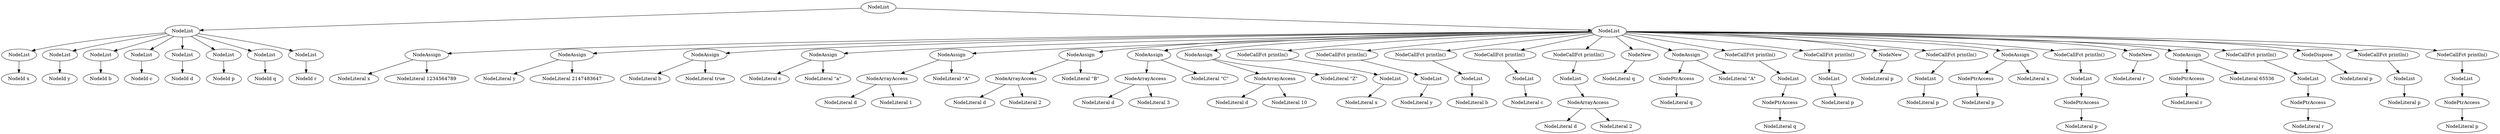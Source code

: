 digraph Stree {
node_112 [shape="ellipse", label="NodeList"];
node_2 [shape="ellipse", label="NodeList"];
node_0 [shape="ellipse", label="NodeList"];
node_1 [shape="ellipse", label="NodeId x"];
node_0 -> node_1;
node_2 -> node_0;
node_3 [shape="ellipse", label="NodeList"];
node_4 [shape="ellipse", label="NodeId y"];
node_3 -> node_4;
node_2 -> node_3;
node_5 [shape="ellipse", label="NodeList"];
node_6 [shape="ellipse", label="NodeId b"];
node_5 -> node_6;
node_2 -> node_5;
node_7 [shape="ellipse", label="NodeList"];
node_8 [shape="ellipse", label="NodeId c"];
node_7 -> node_8;
node_2 -> node_7;
node_9 [shape="ellipse", label="NodeList"];
node_10 [shape="ellipse", label="NodeId d"];
node_9 -> node_10;
node_2 -> node_9;
node_11 [shape="ellipse", label="NodeList"];
node_12 [shape="ellipse", label="NodeId p"];
node_11 -> node_12;
node_2 -> node_11;
node_13 [shape="ellipse", label="NodeList"];
node_14 [shape="ellipse", label="NodeId q"];
node_13 -> node_14;
node_2 -> node_13;
node_15 [shape="ellipse", label="NodeList"];
node_16 [shape="ellipse", label="NodeId r"];
node_15 -> node_16;
node_2 -> node_15;
node_112 -> node_2;
node_20 [shape="ellipse", label="NodeList"];
node_19 [shape="ellipse", label="NodeAssign"];
node_17 [shape="ellipse", label="NodeLiteral x"];
node_19 -> node_17;
node_18 [shape="ellipse", label="NodeLiteral 1234564789"];
node_19 -> node_18;
node_20 -> node_19;
node_23 [shape="ellipse", label="NodeAssign"];
node_21 [shape="ellipse", label="NodeLiteral y"];
node_23 -> node_21;
node_22 [shape="ellipse", label="NodeLiteral 2147483647"];
node_23 -> node_22;
node_20 -> node_23;
node_26 [shape="ellipse", label="NodeAssign"];
node_24 [shape="ellipse", label="NodeLiteral b"];
node_26 -> node_24;
node_25 [shape="ellipse", label="NodeLiteral true"];
node_26 -> node_25;
node_20 -> node_26;
node_29 [shape="ellipse", label="NodeAssign"];
node_27 [shape="ellipse", label="NodeLiteral c"];
node_29 -> node_27;
node_28 [shape="ellipse", label="NodeLiteral \"a\""];
node_29 -> node_28;
node_20 -> node_29;
node_34 [shape="ellipse", label="NodeAssign"];
node_32 [shape="ellipse", label="NodeArrayAccess"];
node_30 [shape="ellipse", label="NodeLiteral d"];
node_32 -> node_30;
node_31 [shape="ellipse", label="NodeLiteral 1"];
node_32 -> node_31;
node_34 -> node_32;
node_33 [shape="ellipse", label="NodeLiteral \"A\""];
node_34 -> node_33;
node_20 -> node_34;
node_39 [shape="ellipse", label="NodeAssign"];
node_37 [shape="ellipse", label="NodeArrayAccess"];
node_35 [shape="ellipse", label="NodeLiteral d"];
node_37 -> node_35;
node_36 [shape="ellipse", label="NodeLiteral 2"];
node_37 -> node_36;
node_39 -> node_37;
node_38 [shape="ellipse", label="NodeLiteral \"B\""];
node_39 -> node_38;
node_20 -> node_39;
node_44 [shape="ellipse", label="NodeAssign"];
node_42 [shape="ellipse", label="NodeArrayAccess"];
node_40 [shape="ellipse", label="NodeLiteral d"];
node_42 -> node_40;
node_41 [shape="ellipse", label="NodeLiteral 3"];
node_42 -> node_41;
node_44 -> node_42;
node_43 [shape="ellipse", label="NodeLiteral \"C\""];
node_44 -> node_43;
node_20 -> node_44;
node_49 [shape="ellipse", label="NodeAssign"];
node_47 [shape="ellipse", label="NodeArrayAccess"];
node_45 [shape="ellipse", label="NodeLiteral d"];
node_47 -> node_45;
node_46 [shape="ellipse", label="NodeLiteral 10"];
node_47 -> node_46;
node_49 -> node_47;
node_48 [shape="ellipse", label="NodeLiteral \"Z\""];
node_49 -> node_48;
node_20 -> node_49;
node_52 [shape="ellipse", label="NodeCallFct println()"];
node_51 [shape="ellipse", label="NodeList"];
node_50 [shape="ellipse", label="NodeLiteral x"];
node_51 -> node_50;
node_52 -> node_51;
node_20 -> node_52;
node_55 [shape="ellipse", label="NodeCallFct println()"];
node_54 [shape="ellipse", label="NodeList"];
node_53 [shape="ellipse", label="NodeLiteral y"];
node_54 -> node_53;
node_55 -> node_54;
node_20 -> node_55;
node_58 [shape="ellipse", label="NodeCallFct println()"];
node_57 [shape="ellipse", label="NodeList"];
node_56 [shape="ellipse", label="NodeLiteral b"];
node_57 -> node_56;
node_58 -> node_57;
node_20 -> node_58;
node_61 [shape="ellipse", label="NodeCallFct println()"];
node_60 [shape="ellipse", label="NodeList"];
node_59 [shape="ellipse", label="NodeLiteral c"];
node_60 -> node_59;
node_61 -> node_60;
node_20 -> node_61;
node_66 [shape="ellipse", label="NodeCallFct println()"];
node_65 [shape="ellipse", label="NodeList"];
node_64 [shape="ellipse", label="NodeArrayAccess"];
node_62 [shape="ellipse", label="NodeLiteral d"];
node_64 -> node_62;
node_63 [shape="ellipse", label="NodeLiteral 2"];
node_64 -> node_63;
node_65 -> node_64;
node_66 -> node_65;
node_20 -> node_66;
node_68 [shape="ellipse", label="NodeNew"];
node_67 [shape="ellipse", label="NodeLiteral q"];
node_68 -> node_67;
node_20 -> node_68;
node_72 [shape="ellipse", label="NodeAssign"];
node_70 [shape="ellipse", label="NodePtrAccess"];
node_69 [shape="ellipse", label="NodeLiteral q"];
node_70 -> node_69;
node_72 -> node_70;
node_71 [shape="ellipse", label="NodeLiteral \"A\""];
node_72 -> node_71;
node_20 -> node_72;
node_76 [shape="ellipse", label="NodeCallFct println()"];
node_75 [shape="ellipse", label="NodeList"];
node_74 [shape="ellipse", label="NodePtrAccess"];
node_73 [shape="ellipse", label="NodeLiteral q"];
node_74 -> node_73;
node_75 -> node_74;
node_76 -> node_75;
node_20 -> node_76;
node_79 [shape="ellipse", label="NodeCallFct println()"];
node_78 [shape="ellipse", label="NodeList"];
node_77 [shape="ellipse", label="NodeLiteral p"];
node_78 -> node_77;
node_79 -> node_78;
node_20 -> node_79;
node_81 [shape="ellipse", label="NodeNew"];
node_80 [shape="ellipse", label="NodeLiteral p"];
node_81 -> node_80;
node_20 -> node_81;
node_84 [shape="ellipse", label="NodeCallFct println()"];
node_83 [shape="ellipse", label="NodeList"];
node_82 [shape="ellipse", label="NodeLiteral p"];
node_83 -> node_82;
node_84 -> node_83;
node_20 -> node_84;
node_88 [shape="ellipse", label="NodeAssign"];
node_86 [shape="ellipse", label="NodePtrAccess"];
node_85 [shape="ellipse", label="NodeLiteral p"];
node_86 -> node_85;
node_88 -> node_86;
node_87 [shape="ellipse", label="NodeLiteral x"];
node_88 -> node_87;
node_20 -> node_88;
node_92 [shape="ellipse", label="NodeCallFct println()"];
node_91 [shape="ellipse", label="NodeList"];
node_90 [shape="ellipse", label="NodePtrAccess"];
node_89 [shape="ellipse", label="NodeLiteral p"];
node_90 -> node_89;
node_91 -> node_90;
node_92 -> node_91;
node_20 -> node_92;
node_94 [shape="ellipse", label="NodeNew"];
node_93 [shape="ellipse", label="NodeLiteral r"];
node_94 -> node_93;
node_20 -> node_94;
node_98 [shape="ellipse", label="NodeAssign"];
node_96 [shape="ellipse", label="NodePtrAccess"];
node_95 [shape="ellipse", label="NodeLiteral r"];
node_96 -> node_95;
node_98 -> node_96;
node_97 [shape="ellipse", label="NodeLiteral 65536"];
node_98 -> node_97;
node_20 -> node_98;
node_102 [shape="ellipse", label="NodeCallFct println()"];
node_101 [shape="ellipse", label="NodeList"];
node_100 [shape="ellipse", label="NodePtrAccess"];
node_99 [shape="ellipse", label="NodeLiteral r"];
node_100 -> node_99;
node_101 -> node_100;
node_102 -> node_101;
node_20 -> node_102;
node_104 [shape="ellipse", label="NodeDispose"];
node_103 [shape="ellipse", label="NodeLiteral p"];
node_104 -> node_103;
node_20 -> node_104;
node_107 [shape="ellipse", label="NodeCallFct println()"];
node_106 [shape="ellipse", label="NodeList"];
node_105 [shape="ellipse", label="NodeLiteral p"];
node_106 -> node_105;
node_107 -> node_106;
node_20 -> node_107;
node_111 [shape="ellipse", label="NodeCallFct println()"];
node_110 [shape="ellipse", label="NodeList"];
node_109 [shape="ellipse", label="NodePtrAccess"];
node_108 [shape="ellipse", label="NodeLiteral p"];
node_109 -> node_108;
node_110 -> node_109;
node_111 -> node_110;
node_20 -> node_111;
node_112 -> node_20;
}
